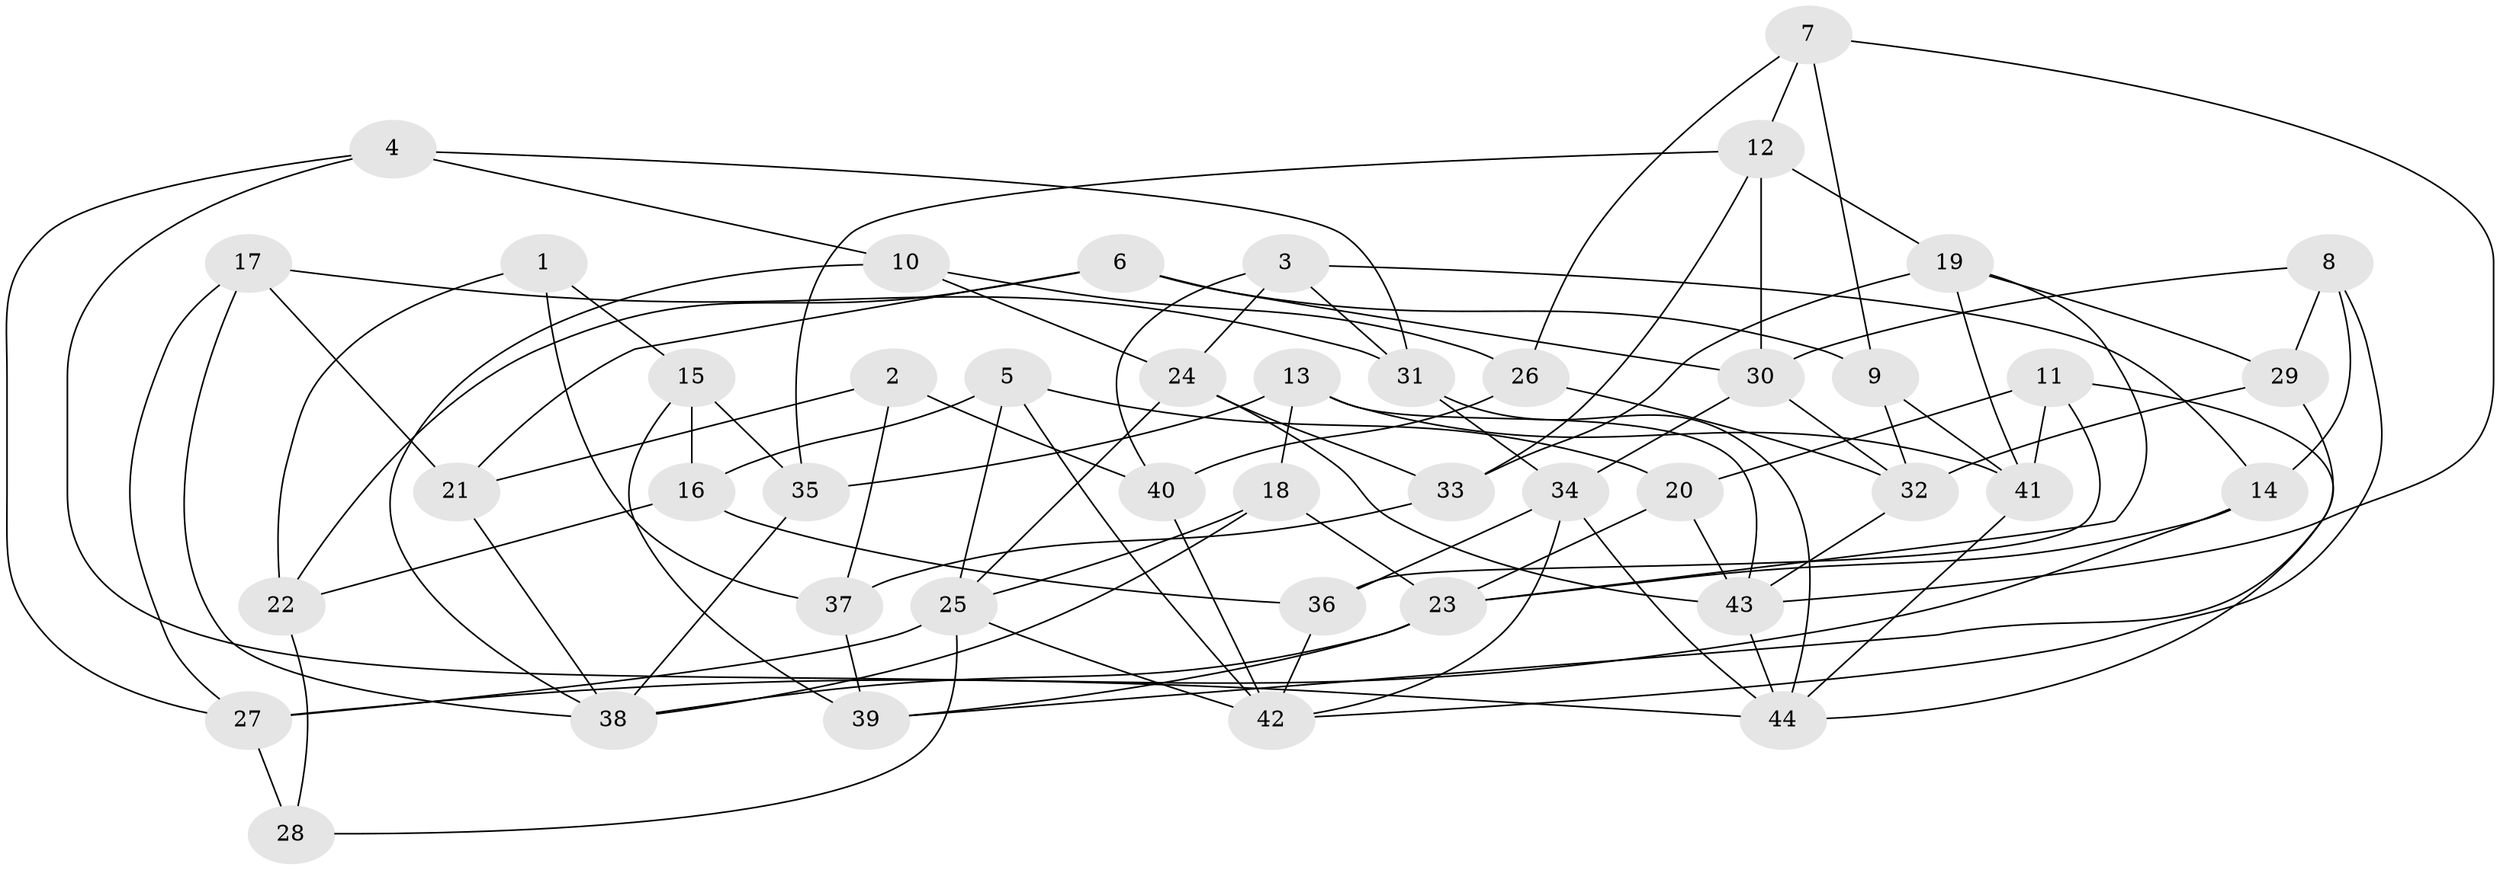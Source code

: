 // original degree distribution, {4: 1.0}
// Generated by graph-tools (version 1.1) at 2025/38/03/04/25 23:38:11]
// undirected, 44 vertices, 97 edges
graph export_dot {
  node [color=gray90,style=filled];
  1;
  2;
  3;
  4;
  5;
  6;
  7;
  8;
  9;
  10;
  11;
  12;
  13;
  14;
  15;
  16;
  17;
  18;
  19;
  20;
  21;
  22;
  23;
  24;
  25;
  26;
  27;
  28;
  29;
  30;
  31;
  32;
  33;
  34;
  35;
  36;
  37;
  38;
  39;
  40;
  41;
  42;
  43;
  44;
  1 -- 15 [weight=1.0];
  1 -- 22 [weight=1.0];
  1 -- 37 [weight=2.0];
  2 -- 21 [weight=1.0];
  2 -- 37 [weight=2.0];
  2 -- 40 [weight=1.0];
  3 -- 14 [weight=1.0];
  3 -- 24 [weight=1.0];
  3 -- 31 [weight=1.0];
  3 -- 40 [weight=1.0];
  4 -- 10 [weight=1.0];
  4 -- 27 [weight=1.0];
  4 -- 31 [weight=1.0];
  4 -- 44 [weight=1.0];
  5 -- 16 [weight=1.0];
  5 -- 20 [weight=1.0];
  5 -- 25 [weight=1.0];
  5 -- 42 [weight=1.0];
  6 -- 9 [weight=1.0];
  6 -- 21 [weight=1.0];
  6 -- 22 [weight=1.0];
  6 -- 30 [weight=1.0];
  7 -- 9 [weight=1.0];
  7 -- 12 [weight=1.0];
  7 -- 26 [weight=1.0];
  7 -- 43 [weight=1.0];
  8 -- 14 [weight=1.0];
  8 -- 29 [weight=1.0];
  8 -- 30 [weight=1.0];
  8 -- 42 [weight=1.0];
  9 -- 32 [weight=2.0];
  9 -- 41 [weight=2.0];
  10 -- 24 [weight=1.0];
  10 -- 26 [weight=1.0];
  10 -- 38 [weight=1.0];
  11 -- 20 [weight=1.0];
  11 -- 36 [weight=1.0];
  11 -- 41 [weight=1.0];
  11 -- 44 [weight=1.0];
  12 -- 19 [weight=1.0];
  12 -- 30 [weight=2.0];
  12 -- 33 [weight=1.0];
  12 -- 35 [weight=1.0];
  13 -- 18 [weight=1.0];
  13 -- 35 [weight=1.0];
  13 -- 41 [weight=1.0];
  13 -- 43 [weight=1.0];
  14 -- 23 [weight=1.0];
  14 -- 27 [weight=1.0];
  15 -- 16 [weight=1.0];
  15 -- 35 [weight=1.0];
  15 -- 39 [weight=1.0];
  16 -- 22 [weight=1.0];
  16 -- 36 [weight=1.0];
  17 -- 21 [weight=1.0];
  17 -- 27 [weight=1.0];
  17 -- 31 [weight=1.0];
  17 -- 38 [weight=1.0];
  18 -- 23 [weight=1.0];
  18 -- 25 [weight=1.0];
  18 -- 38 [weight=1.0];
  19 -- 23 [weight=1.0];
  19 -- 29 [weight=1.0];
  19 -- 33 [weight=2.0];
  19 -- 41 [weight=1.0];
  20 -- 23 [weight=1.0];
  20 -- 43 [weight=1.0];
  21 -- 38 [weight=1.0];
  22 -- 28 [weight=1.0];
  23 -- 38 [weight=1.0];
  23 -- 39 [weight=1.0];
  24 -- 25 [weight=1.0];
  24 -- 33 [weight=2.0];
  24 -- 43 [weight=1.0];
  25 -- 27 [weight=1.0];
  25 -- 28 [weight=1.0];
  25 -- 42 [weight=1.0];
  26 -- 32 [weight=1.0];
  26 -- 40 [weight=1.0];
  27 -- 28 [weight=2.0];
  29 -- 32 [weight=1.0];
  29 -- 39 [weight=1.0];
  30 -- 32 [weight=1.0];
  30 -- 34 [weight=1.0];
  31 -- 34 [weight=2.0];
  31 -- 44 [weight=1.0];
  32 -- 43 [weight=1.0];
  33 -- 37 [weight=1.0];
  34 -- 36 [weight=1.0];
  34 -- 42 [weight=1.0];
  34 -- 44 [weight=1.0];
  35 -- 38 [weight=1.0];
  36 -- 42 [weight=1.0];
  37 -- 39 [weight=1.0];
  40 -- 42 [weight=1.0];
  41 -- 44 [weight=1.0];
  43 -- 44 [weight=1.0];
}
